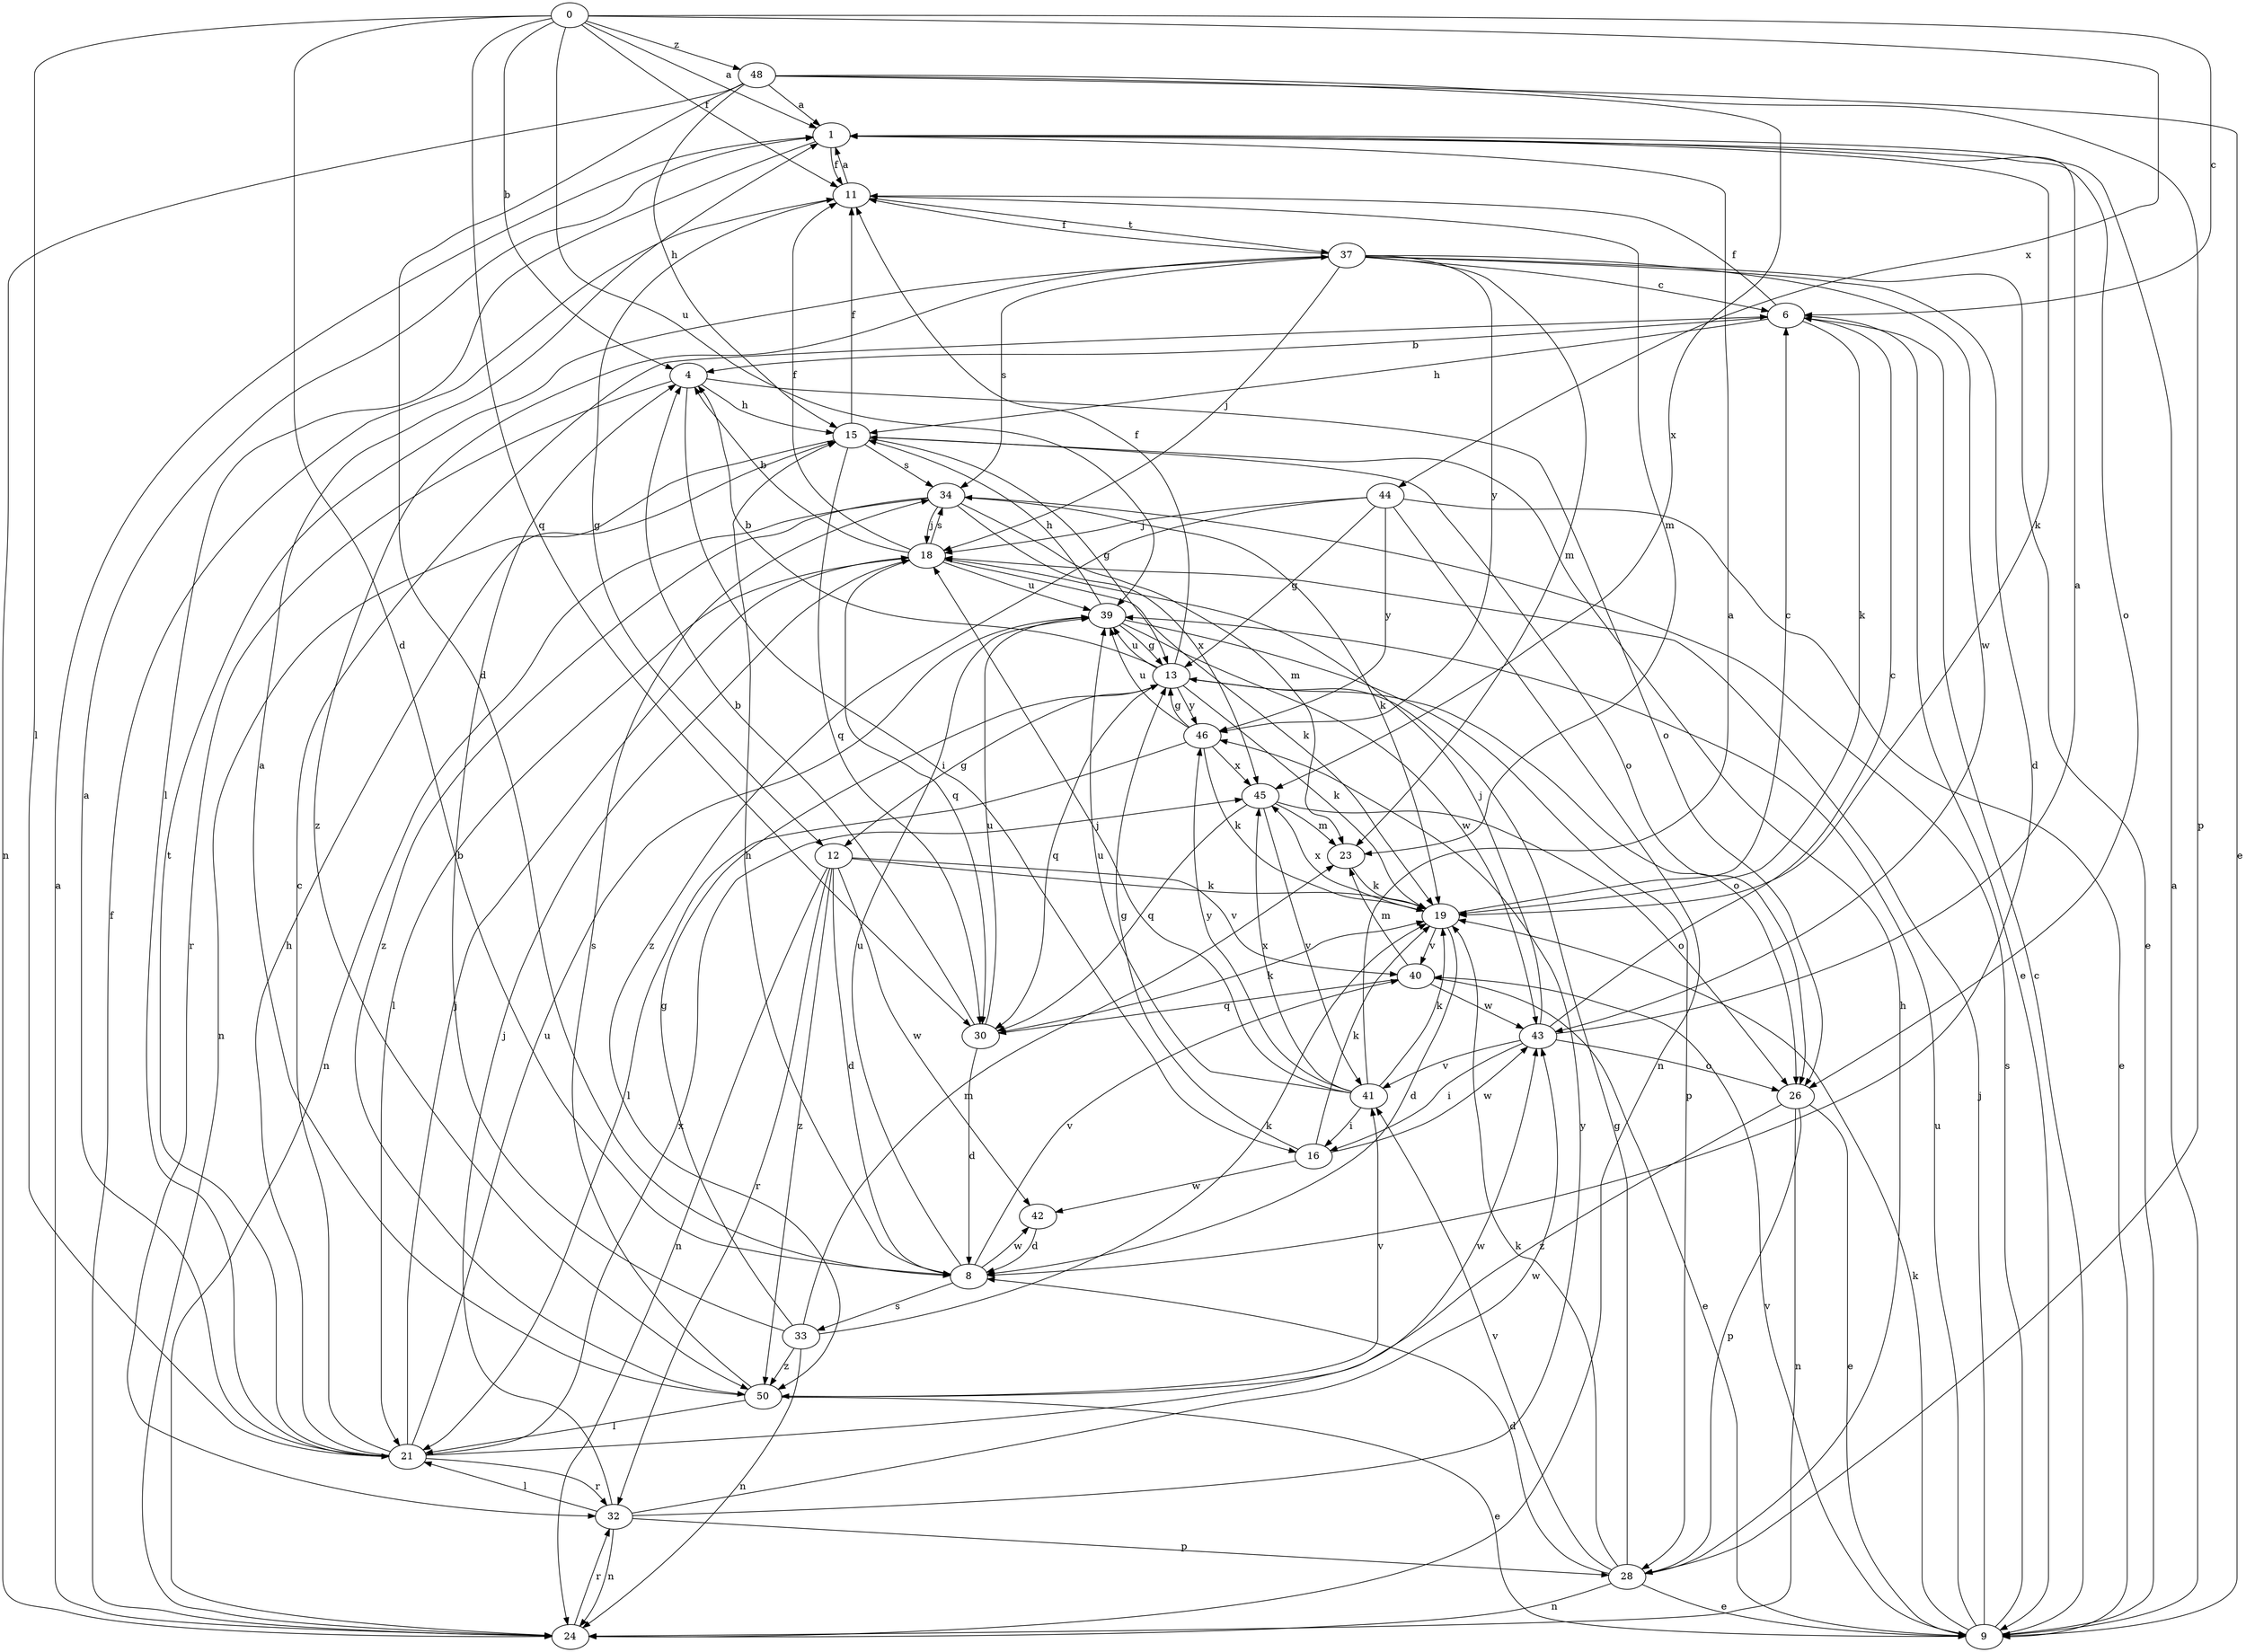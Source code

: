 strict digraph  {
0;
1;
4;
6;
8;
9;
11;
12;
13;
15;
16;
18;
19;
21;
23;
24;
26;
28;
30;
32;
33;
34;
37;
39;
40;
41;
42;
43;
44;
45;
46;
48;
50;
0 -> 1  [label=a];
0 -> 4  [label=b];
0 -> 6  [label=c];
0 -> 8  [label=d];
0 -> 11  [label=f];
0 -> 21  [label=l];
0 -> 30  [label=q];
0 -> 39  [label=u];
0 -> 44  [label=x];
0 -> 48  [label=z];
1 -> 11  [label=f];
1 -> 19  [label=k];
1 -> 21  [label=l];
1 -> 26  [label=o];
4 -> 15  [label=h];
4 -> 16  [label=i];
4 -> 26  [label=o];
4 -> 32  [label=r];
6 -> 4  [label=b];
6 -> 9  [label=e];
6 -> 11  [label=f];
6 -> 15  [label=h];
6 -> 19  [label=k];
8 -> 15  [label=h];
8 -> 33  [label=s];
8 -> 39  [label=u];
8 -> 40  [label=v];
8 -> 42  [label=w];
9 -> 1  [label=a];
9 -> 6  [label=c];
9 -> 18  [label=j];
9 -> 19  [label=k];
9 -> 34  [label=s];
9 -> 39  [label=u];
9 -> 40  [label=v];
11 -> 1  [label=a];
11 -> 12  [label=g];
11 -> 23  [label=m];
11 -> 37  [label=t];
12 -> 8  [label=d];
12 -> 19  [label=k];
12 -> 24  [label=n];
12 -> 32  [label=r];
12 -> 40  [label=v];
12 -> 42  [label=w];
12 -> 50  [label=z];
13 -> 4  [label=b];
13 -> 11  [label=f];
13 -> 12  [label=g];
13 -> 19  [label=k];
13 -> 26  [label=o];
13 -> 30  [label=q];
13 -> 39  [label=u];
13 -> 46  [label=y];
15 -> 11  [label=f];
15 -> 13  [label=g];
15 -> 24  [label=n];
15 -> 26  [label=o];
15 -> 30  [label=q];
15 -> 34  [label=s];
16 -> 13  [label=g];
16 -> 19  [label=k];
16 -> 42  [label=w];
16 -> 43  [label=w];
18 -> 4  [label=b];
18 -> 11  [label=f];
18 -> 19  [label=k];
18 -> 21  [label=l];
18 -> 30  [label=q];
18 -> 34  [label=s];
18 -> 39  [label=u];
19 -> 6  [label=c];
19 -> 8  [label=d];
19 -> 40  [label=v];
19 -> 45  [label=x];
21 -> 1  [label=a];
21 -> 6  [label=c];
21 -> 15  [label=h];
21 -> 18  [label=j];
21 -> 32  [label=r];
21 -> 37  [label=t];
21 -> 39  [label=u];
21 -> 43  [label=w];
21 -> 45  [label=x];
23 -> 19  [label=k];
24 -> 1  [label=a];
24 -> 11  [label=f];
24 -> 32  [label=r];
26 -> 9  [label=e];
26 -> 24  [label=n];
26 -> 28  [label=p];
26 -> 50  [label=z];
28 -> 8  [label=d];
28 -> 9  [label=e];
28 -> 13  [label=g];
28 -> 15  [label=h];
28 -> 19  [label=k];
28 -> 24  [label=n];
28 -> 41  [label=v];
30 -> 4  [label=b];
30 -> 8  [label=d];
30 -> 19  [label=k];
30 -> 39  [label=u];
32 -> 18  [label=j];
32 -> 21  [label=l];
32 -> 24  [label=n];
32 -> 28  [label=p];
32 -> 43  [label=w];
32 -> 46  [label=y];
33 -> 4  [label=b];
33 -> 13  [label=g];
33 -> 19  [label=k];
33 -> 23  [label=m];
33 -> 24  [label=n];
33 -> 50  [label=z];
34 -> 18  [label=j];
34 -> 19  [label=k];
34 -> 23  [label=m];
34 -> 24  [label=n];
34 -> 45  [label=x];
34 -> 50  [label=z];
37 -> 6  [label=c];
37 -> 8  [label=d];
37 -> 9  [label=e];
37 -> 11  [label=f];
37 -> 18  [label=j];
37 -> 23  [label=m];
37 -> 34  [label=s];
37 -> 43  [label=w];
37 -> 46  [label=y];
37 -> 50  [label=z];
39 -> 13  [label=g];
39 -> 15  [label=h];
39 -> 28  [label=p];
39 -> 43  [label=w];
40 -> 9  [label=e];
40 -> 23  [label=m];
40 -> 30  [label=q];
40 -> 43  [label=w];
41 -> 1  [label=a];
41 -> 16  [label=i];
41 -> 18  [label=j];
41 -> 19  [label=k];
41 -> 39  [label=u];
41 -> 45  [label=x];
41 -> 46  [label=y];
42 -> 8  [label=d];
43 -> 1  [label=a];
43 -> 6  [label=c];
43 -> 16  [label=i];
43 -> 18  [label=j];
43 -> 26  [label=o];
43 -> 41  [label=v];
44 -> 9  [label=e];
44 -> 13  [label=g];
44 -> 18  [label=j];
44 -> 24  [label=n];
44 -> 46  [label=y];
44 -> 50  [label=z];
45 -> 23  [label=m];
45 -> 26  [label=o];
45 -> 30  [label=q];
45 -> 41  [label=v];
46 -> 13  [label=g];
46 -> 19  [label=k];
46 -> 21  [label=l];
46 -> 39  [label=u];
46 -> 45  [label=x];
48 -> 1  [label=a];
48 -> 8  [label=d];
48 -> 9  [label=e];
48 -> 15  [label=h];
48 -> 24  [label=n];
48 -> 28  [label=p];
48 -> 45  [label=x];
50 -> 1  [label=a];
50 -> 9  [label=e];
50 -> 21  [label=l];
50 -> 34  [label=s];
50 -> 41  [label=v];
}
